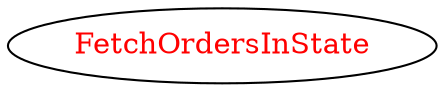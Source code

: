 digraph dependencyGraph {
 concentrate=true;
 ranksep="2.0";
 rankdir="LR"; 
 splines="ortho";
"FetchOrdersInState" [fontcolor="red"];
}